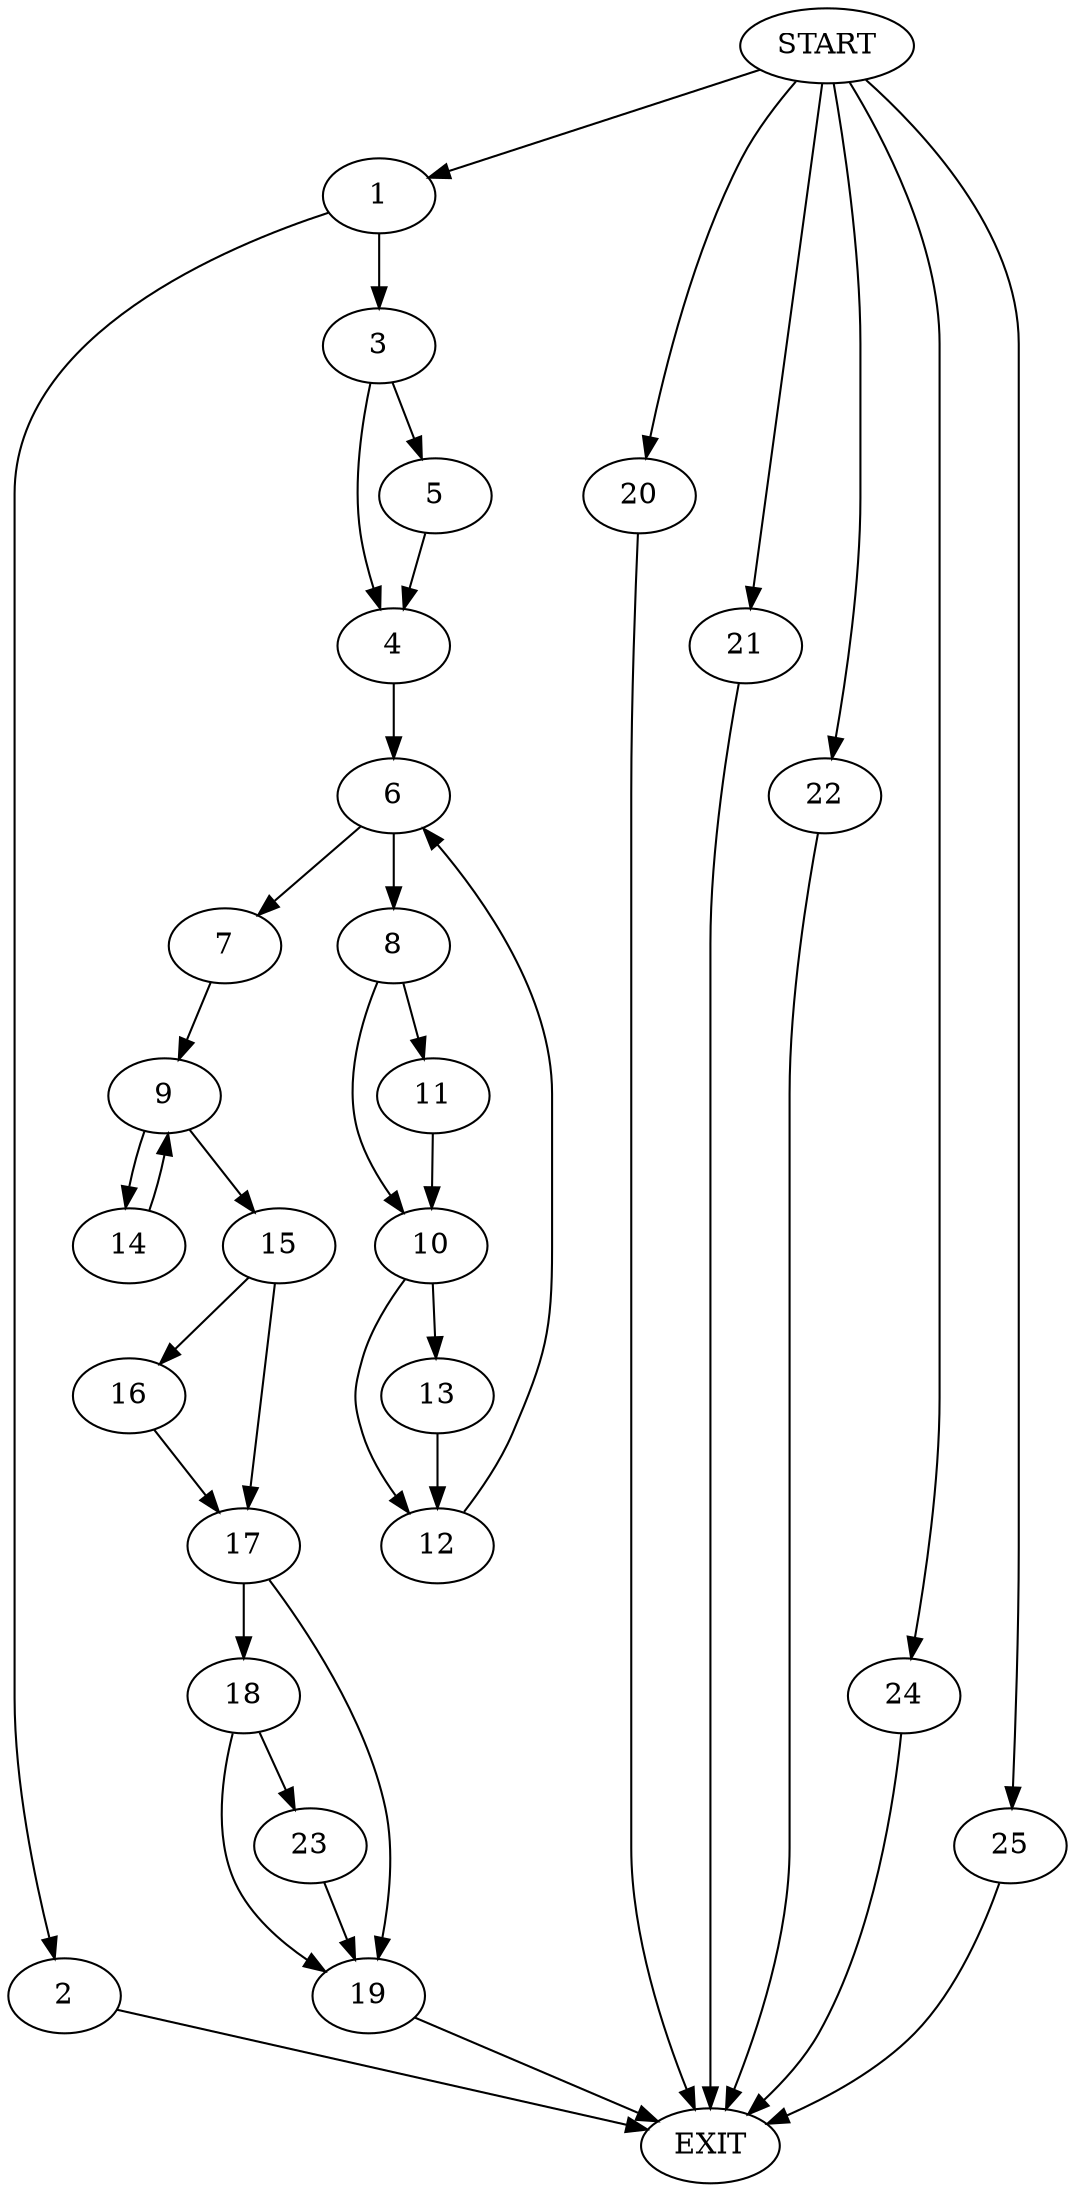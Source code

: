 digraph {
0 [label="START"]
26 [label="EXIT"]
0 -> 1
1 -> 2
1 -> 3
3 -> 4
3 -> 5
2 -> 26
5 -> 4
4 -> 6
6 -> 7
6 -> 8
7 -> 9
8 -> 10
8 -> 11
11 -> 10
10 -> 12
10 -> 13
12 -> 6
13 -> 12
9 -> 14
9 -> 15
15 -> 16
15 -> 17
14 -> 9
16 -> 17
17 -> 18
17 -> 19
0 -> 20
20 -> 26
0 -> 21
21 -> 26
0 -> 22
22 -> 26
18 -> 23
18 -> 19
19 -> 26
0 -> 24
24 -> 26
23 -> 19
0 -> 25
25 -> 26
}
